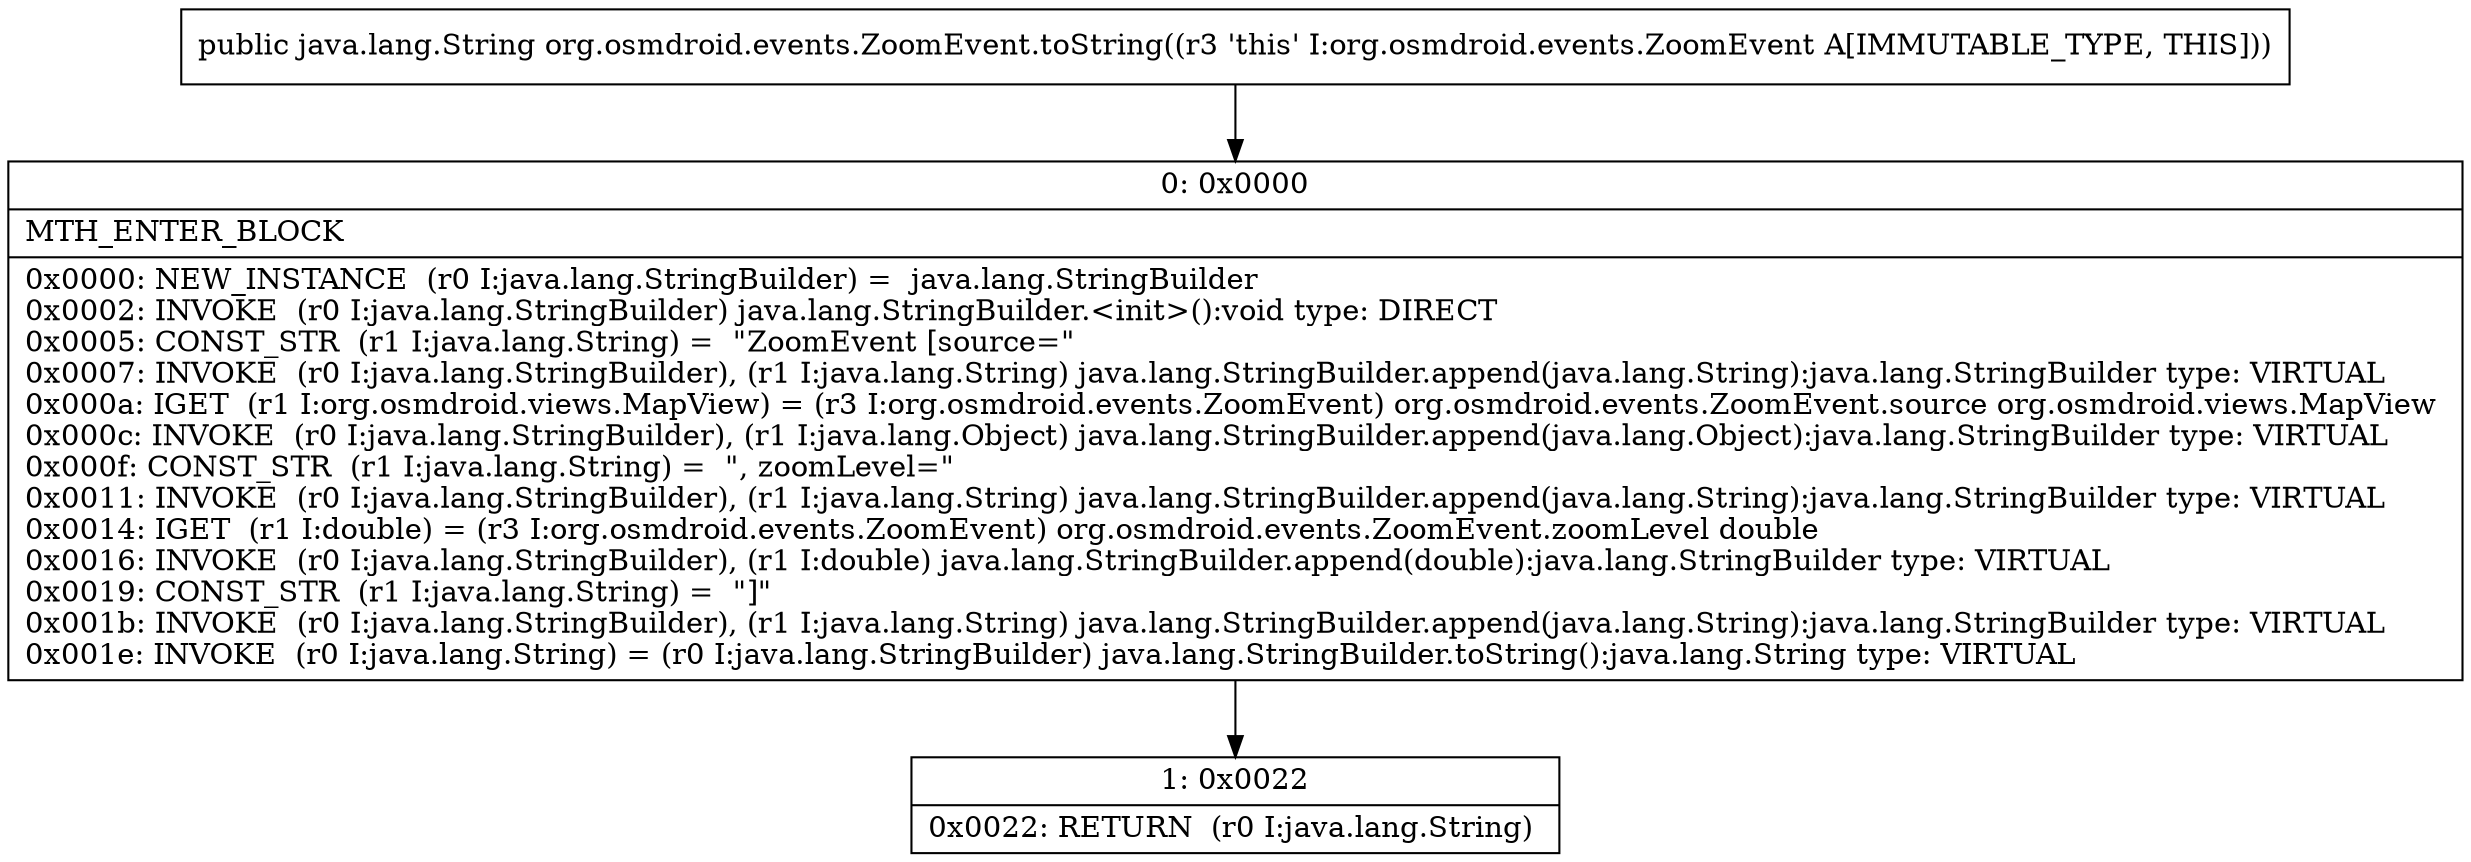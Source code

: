digraph "CFG fororg.osmdroid.events.ZoomEvent.toString()Ljava\/lang\/String;" {
Node_0 [shape=record,label="{0\:\ 0x0000|MTH_ENTER_BLOCK\l|0x0000: NEW_INSTANCE  (r0 I:java.lang.StringBuilder) =  java.lang.StringBuilder \l0x0002: INVOKE  (r0 I:java.lang.StringBuilder) java.lang.StringBuilder.\<init\>():void type: DIRECT \l0x0005: CONST_STR  (r1 I:java.lang.String) =  \"ZoomEvent [source=\" \l0x0007: INVOKE  (r0 I:java.lang.StringBuilder), (r1 I:java.lang.String) java.lang.StringBuilder.append(java.lang.String):java.lang.StringBuilder type: VIRTUAL \l0x000a: IGET  (r1 I:org.osmdroid.views.MapView) = (r3 I:org.osmdroid.events.ZoomEvent) org.osmdroid.events.ZoomEvent.source org.osmdroid.views.MapView \l0x000c: INVOKE  (r0 I:java.lang.StringBuilder), (r1 I:java.lang.Object) java.lang.StringBuilder.append(java.lang.Object):java.lang.StringBuilder type: VIRTUAL \l0x000f: CONST_STR  (r1 I:java.lang.String) =  \", zoomLevel=\" \l0x0011: INVOKE  (r0 I:java.lang.StringBuilder), (r1 I:java.lang.String) java.lang.StringBuilder.append(java.lang.String):java.lang.StringBuilder type: VIRTUAL \l0x0014: IGET  (r1 I:double) = (r3 I:org.osmdroid.events.ZoomEvent) org.osmdroid.events.ZoomEvent.zoomLevel double \l0x0016: INVOKE  (r0 I:java.lang.StringBuilder), (r1 I:double) java.lang.StringBuilder.append(double):java.lang.StringBuilder type: VIRTUAL \l0x0019: CONST_STR  (r1 I:java.lang.String) =  \"]\" \l0x001b: INVOKE  (r0 I:java.lang.StringBuilder), (r1 I:java.lang.String) java.lang.StringBuilder.append(java.lang.String):java.lang.StringBuilder type: VIRTUAL \l0x001e: INVOKE  (r0 I:java.lang.String) = (r0 I:java.lang.StringBuilder) java.lang.StringBuilder.toString():java.lang.String type: VIRTUAL \l}"];
Node_1 [shape=record,label="{1\:\ 0x0022|0x0022: RETURN  (r0 I:java.lang.String) \l}"];
MethodNode[shape=record,label="{public java.lang.String org.osmdroid.events.ZoomEvent.toString((r3 'this' I:org.osmdroid.events.ZoomEvent A[IMMUTABLE_TYPE, THIS])) }"];
MethodNode -> Node_0;
Node_0 -> Node_1;
}

